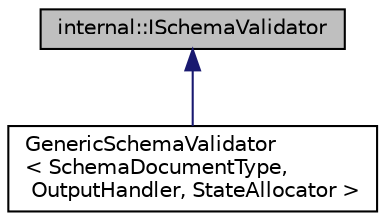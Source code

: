digraph "internal::ISchemaValidator"
{
  edge [fontname="Helvetica",fontsize="10",labelfontname="Helvetica",labelfontsize="10"];
  node [fontname="Helvetica",fontsize="10",shape=record];
  Node0 [label="internal::ISchemaValidator",height=0.2,width=0.4,color="black", fillcolor="grey75", style="filled", fontcolor="black"];
  Node0 -> Node1 [dir="back",color="midnightblue",fontsize="10",style="solid",fontname="Helvetica"];
  Node1 [label="GenericSchemaValidator\l\< SchemaDocumentType,\l OutputHandler, StateAllocator \>",height=0.2,width=0.4,color="black", fillcolor="white", style="filled",URL="$class_generic_schema_validator.html",tooltip="JSON Schema Validator. "];
}

